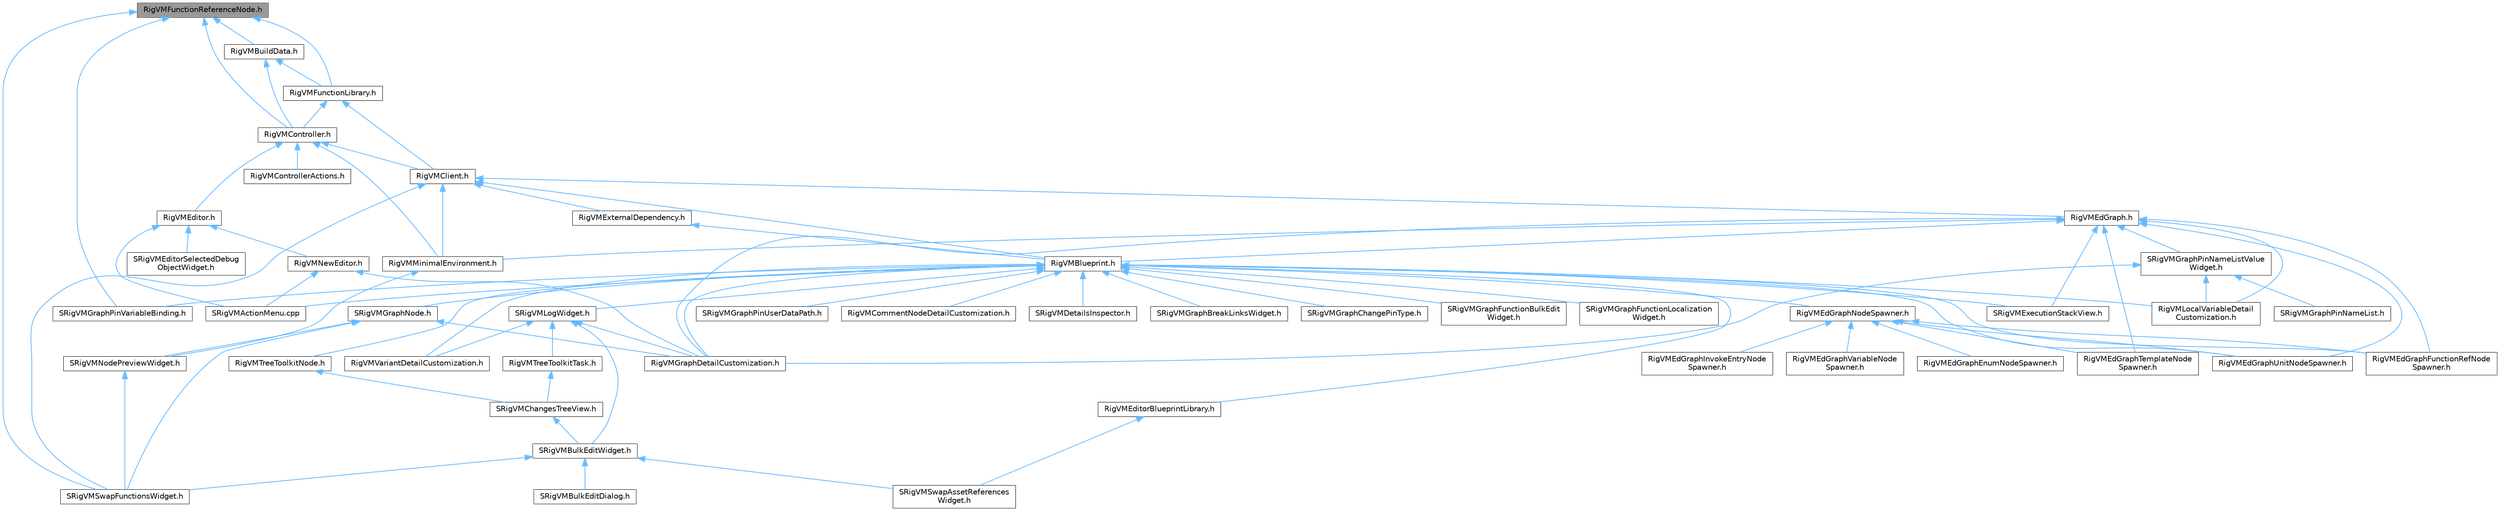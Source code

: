 digraph "RigVMFunctionReferenceNode.h"
{
 // INTERACTIVE_SVG=YES
 // LATEX_PDF_SIZE
  bgcolor="transparent";
  edge [fontname=Helvetica,fontsize=10,labelfontname=Helvetica,labelfontsize=10];
  node [fontname=Helvetica,fontsize=10,shape=box,height=0.2,width=0.4];
  Node1 [id="Node000001",label="RigVMFunctionReferenceNode.h",height=0.2,width=0.4,color="gray40", fillcolor="grey60", style="filled", fontcolor="black",tooltip=" "];
  Node1 -> Node2 [id="edge1_Node000001_Node000002",dir="back",color="steelblue1",style="solid",tooltip=" "];
  Node2 [id="Node000002",label="RigVMBuildData.h",height=0.2,width=0.4,color="grey40", fillcolor="white", style="filled",URL="$df/d5a/RigVMBuildData_8h.html",tooltip=" "];
  Node2 -> Node3 [id="edge2_Node000002_Node000003",dir="back",color="steelblue1",style="solid",tooltip=" "];
  Node3 [id="Node000003",label="RigVMController.h",height=0.2,width=0.4,color="grey40", fillcolor="white", style="filled",URL="$da/d1e/RigVMController_8h.html",tooltip=" "];
  Node3 -> Node4 [id="edge3_Node000003_Node000004",dir="back",color="steelblue1",style="solid",tooltip=" "];
  Node4 [id="Node000004",label="RigVMClient.h",height=0.2,width=0.4,color="grey40", fillcolor="white", style="filled",URL="$db/d93/RigVMClient_8h.html",tooltip=" "];
  Node4 -> Node5 [id="edge4_Node000004_Node000005",dir="back",color="steelblue1",style="solid",tooltip=" "];
  Node5 [id="Node000005",label="RigVMBlueprint.h",height=0.2,width=0.4,color="grey40", fillcolor="white", style="filled",URL="$df/d44/RigVMBlueprint_8h.html",tooltip=" "];
  Node5 -> Node6 [id="edge5_Node000005_Node000006",dir="back",color="steelblue1",style="solid",tooltip=" "];
  Node6 [id="Node000006",label="RigVMCommentNodeDetailCustomization.h",height=0.2,width=0.4,color="grey40", fillcolor="white", style="filled",URL="$de/ddb/RigVMCommentNodeDetailCustomization_8h.html",tooltip=" "];
  Node5 -> Node7 [id="edge6_Node000005_Node000007",dir="back",color="steelblue1",style="solid",tooltip=" "];
  Node7 [id="Node000007",label="RigVMEdGraphFunctionRefNode\lSpawner.h",height=0.2,width=0.4,color="grey40", fillcolor="white", style="filled",URL="$d3/d16/RigVMEdGraphFunctionRefNodeSpawner_8h.html",tooltip=" "];
  Node5 -> Node8 [id="edge7_Node000005_Node000008",dir="back",color="steelblue1",style="solid",tooltip=" "];
  Node8 [id="Node000008",label="RigVMEdGraphNodeSpawner.h",height=0.2,width=0.4,color="grey40", fillcolor="white", style="filled",URL="$d4/d8b/RigVMEdGraphNodeSpawner_8h.html",tooltip=" "];
  Node8 -> Node9 [id="edge8_Node000008_Node000009",dir="back",color="steelblue1",style="solid",tooltip=" "];
  Node9 [id="Node000009",label="RigVMEdGraphEnumNodeSpawner.h",height=0.2,width=0.4,color="grey40", fillcolor="white", style="filled",URL="$d3/dfd/RigVMEdGraphEnumNodeSpawner_8h.html",tooltip=" "];
  Node8 -> Node7 [id="edge9_Node000008_Node000007",dir="back",color="steelblue1",style="solid",tooltip=" "];
  Node8 -> Node10 [id="edge10_Node000008_Node000010",dir="back",color="steelblue1",style="solid",tooltip=" "];
  Node10 [id="Node000010",label="RigVMEdGraphInvokeEntryNode\lSpawner.h",height=0.2,width=0.4,color="grey40", fillcolor="white", style="filled",URL="$d9/de6/RigVMEdGraphInvokeEntryNodeSpawner_8h.html",tooltip=" "];
  Node8 -> Node11 [id="edge11_Node000008_Node000011",dir="back",color="steelblue1",style="solid",tooltip=" "];
  Node11 [id="Node000011",label="RigVMEdGraphTemplateNode\lSpawner.h",height=0.2,width=0.4,color="grey40", fillcolor="white", style="filled",URL="$d9/d6c/RigVMEdGraphTemplateNodeSpawner_8h.html",tooltip=" "];
  Node8 -> Node12 [id="edge12_Node000008_Node000012",dir="back",color="steelblue1",style="solid",tooltip=" "];
  Node12 [id="Node000012",label="RigVMEdGraphUnitNodeSpawner.h",height=0.2,width=0.4,color="grey40", fillcolor="white", style="filled",URL="$d3/d6b/RigVMEdGraphUnitNodeSpawner_8h.html",tooltip=" "];
  Node8 -> Node13 [id="edge13_Node000008_Node000013",dir="back",color="steelblue1",style="solid",tooltip=" "];
  Node13 [id="Node000013",label="RigVMEdGraphVariableNode\lSpawner.h",height=0.2,width=0.4,color="grey40", fillcolor="white", style="filled",URL="$d0/d83/RigVMEdGraphVariableNodeSpawner_8h.html",tooltip=" "];
  Node5 -> Node12 [id="edge14_Node000005_Node000012",dir="back",color="steelblue1",style="solid",tooltip=" "];
  Node5 -> Node14 [id="edge15_Node000005_Node000014",dir="back",color="steelblue1",style="solid",tooltip=" "];
  Node14 [id="Node000014",label="RigVMEditorBlueprintLibrary.h",height=0.2,width=0.4,color="grey40", fillcolor="white", style="filled",URL="$d9/d31/RigVMEditorBlueprintLibrary_8h.html",tooltip=" "];
  Node14 -> Node15 [id="edge16_Node000014_Node000015",dir="back",color="steelblue1",style="solid",tooltip=" "];
  Node15 [id="Node000015",label="SRigVMSwapAssetReferences\lWidget.h",height=0.2,width=0.4,color="grey40", fillcolor="white", style="filled",URL="$db/d3f/SRigVMSwapAssetReferencesWidget_8h.html",tooltip=" "];
  Node5 -> Node16 [id="edge17_Node000005_Node000016",dir="back",color="steelblue1",style="solid",tooltip=" "];
  Node16 [id="Node000016",label="RigVMGraphDetailCustomization.h",height=0.2,width=0.4,color="grey40", fillcolor="white", style="filled",URL="$da/d8c/RigVMGraphDetailCustomization_8h.html",tooltip=" "];
  Node5 -> Node17 [id="edge18_Node000005_Node000017",dir="back",color="steelblue1",style="solid",tooltip=" "];
  Node17 [id="Node000017",label="RigVMLocalVariableDetail\lCustomization.h",height=0.2,width=0.4,color="grey40", fillcolor="white", style="filled",URL="$de/de8/RigVMLocalVariableDetailCustomization_8h.html",tooltip=" "];
  Node5 -> Node18 [id="edge19_Node000005_Node000018",dir="back",color="steelblue1",style="solid",tooltip=" "];
  Node18 [id="Node000018",label="RigVMTreeToolkitNode.h",height=0.2,width=0.4,color="grey40", fillcolor="white", style="filled",URL="$dc/d84/RigVMTreeToolkitNode_8h.html",tooltip=" "];
  Node18 -> Node19 [id="edge20_Node000018_Node000019",dir="back",color="steelblue1",style="solid",tooltip=" "];
  Node19 [id="Node000019",label="SRigVMChangesTreeView.h",height=0.2,width=0.4,color="grey40", fillcolor="white", style="filled",URL="$dd/d83/SRigVMChangesTreeView_8h.html",tooltip=" "];
  Node19 -> Node20 [id="edge21_Node000019_Node000020",dir="back",color="steelblue1",style="solid",tooltip=" "];
  Node20 [id="Node000020",label="SRigVMBulkEditWidget.h",height=0.2,width=0.4,color="grey40", fillcolor="white", style="filled",URL="$d7/dab/SRigVMBulkEditWidget_8h.html",tooltip=" "];
  Node20 -> Node21 [id="edge22_Node000020_Node000021",dir="back",color="steelblue1",style="solid",tooltip=" "];
  Node21 [id="Node000021",label="SRigVMBulkEditDialog.h",height=0.2,width=0.4,color="grey40", fillcolor="white", style="filled",URL="$dd/d89/SRigVMBulkEditDialog_8h.html",tooltip=" "];
  Node20 -> Node15 [id="edge23_Node000020_Node000015",dir="back",color="steelblue1",style="solid",tooltip=" "];
  Node20 -> Node22 [id="edge24_Node000020_Node000022",dir="back",color="steelblue1",style="solid",tooltip=" "];
  Node22 [id="Node000022",label="SRigVMSwapFunctionsWidget.h",height=0.2,width=0.4,color="grey40", fillcolor="white", style="filled",URL="$d0/da2/SRigVMSwapFunctionsWidget_8h.html",tooltip=" "];
  Node5 -> Node23 [id="edge25_Node000005_Node000023",dir="back",color="steelblue1",style="solid",tooltip=" "];
  Node23 [id="Node000023",label="RigVMVariantDetailCustomization.h",height=0.2,width=0.4,color="grey40", fillcolor="white", style="filled",URL="$d2/db8/RigVMVariantDetailCustomization_8h.html",tooltip=" "];
  Node5 -> Node24 [id="edge26_Node000005_Node000024",dir="back",color="steelblue1",style="solid",tooltip=" "];
  Node24 [id="Node000024",label="SRigVMActionMenu.cpp",height=0.2,width=0.4,color="grey40", fillcolor="white", style="filled",URL="$dc/d4c/SRigVMActionMenu_8cpp.html",tooltip=" "];
  Node5 -> Node25 [id="edge27_Node000005_Node000025",dir="back",color="steelblue1",style="solid",tooltip=" "];
  Node25 [id="Node000025",label="SRigVMDetailsInspector.h",height=0.2,width=0.4,color="grey40", fillcolor="white", style="filled",URL="$df/dfb/SRigVMDetailsInspector_8h.html",tooltip=" "];
  Node5 -> Node26 [id="edge28_Node000005_Node000026",dir="back",color="steelblue1",style="solid",tooltip=" "];
  Node26 [id="Node000026",label="SRigVMExecutionStackView.h",height=0.2,width=0.4,color="grey40", fillcolor="white", style="filled",URL="$d9/d2b/SRigVMExecutionStackView_8h.html",tooltip=" "];
  Node5 -> Node27 [id="edge29_Node000005_Node000027",dir="back",color="steelblue1",style="solid",tooltip=" "];
  Node27 [id="Node000027",label="SRigVMGraphBreakLinksWidget.h",height=0.2,width=0.4,color="grey40", fillcolor="white", style="filled",URL="$d8/d4a/SRigVMGraphBreakLinksWidget_8h.html",tooltip=" "];
  Node5 -> Node28 [id="edge30_Node000005_Node000028",dir="back",color="steelblue1",style="solid",tooltip=" "];
  Node28 [id="Node000028",label="SRigVMGraphChangePinType.h",height=0.2,width=0.4,color="grey40", fillcolor="white", style="filled",URL="$d4/da7/SRigVMGraphChangePinType_8h.html",tooltip=" "];
  Node5 -> Node29 [id="edge31_Node000005_Node000029",dir="back",color="steelblue1",style="solid",tooltip=" "];
  Node29 [id="Node000029",label="SRigVMGraphFunctionBulkEdit\lWidget.h",height=0.2,width=0.4,color="grey40", fillcolor="white", style="filled",URL="$db/dbf/SRigVMGraphFunctionBulkEditWidget_8h.html",tooltip=" "];
  Node5 -> Node30 [id="edge32_Node000005_Node000030",dir="back",color="steelblue1",style="solid",tooltip=" "];
  Node30 [id="Node000030",label="SRigVMGraphFunctionLocalization\lWidget.h",height=0.2,width=0.4,color="grey40", fillcolor="white", style="filled",URL="$dd/d59/SRigVMGraphFunctionLocalizationWidget_8h.html",tooltip=" "];
  Node5 -> Node31 [id="edge33_Node000005_Node000031",dir="back",color="steelblue1",style="solid",tooltip=" "];
  Node31 [id="Node000031",label="SRigVMGraphNode.h",height=0.2,width=0.4,color="grey40", fillcolor="white", style="filled",URL="$d0/d1e/SRigVMGraphNode_8h.html",tooltip=" "];
  Node31 -> Node16 [id="edge34_Node000031_Node000016",dir="back",color="steelblue1",style="solid",tooltip=" "];
  Node31 -> Node32 [id="edge35_Node000031_Node000032",dir="back",color="steelblue1",style="solid",tooltip=" "];
  Node32 [id="Node000032",label="SRigVMNodePreviewWidget.h",height=0.2,width=0.4,color="grey40", fillcolor="white", style="filled",URL="$d5/d72/SRigVMNodePreviewWidget_8h.html",tooltip=" "];
  Node32 -> Node22 [id="edge36_Node000032_Node000022",dir="back",color="steelblue1",style="solid",tooltip=" "];
  Node31 -> Node22 [id="edge37_Node000031_Node000022",dir="back",color="steelblue1",style="solid",tooltip=" "];
  Node5 -> Node33 [id="edge38_Node000005_Node000033",dir="back",color="steelblue1",style="solid",tooltip=" "];
  Node33 [id="Node000033",label="SRigVMGraphPinUserDataPath.h",height=0.2,width=0.4,color="grey40", fillcolor="white", style="filled",URL="$d5/d31/SRigVMGraphPinUserDataPath_8h.html",tooltip=" "];
  Node5 -> Node34 [id="edge39_Node000005_Node000034",dir="back",color="steelblue1",style="solid",tooltip=" "];
  Node34 [id="Node000034",label="SRigVMGraphPinVariableBinding.h",height=0.2,width=0.4,color="grey40", fillcolor="white", style="filled",URL="$db/dca/SRigVMGraphPinVariableBinding_8h.html",tooltip=" "];
  Node5 -> Node35 [id="edge40_Node000005_Node000035",dir="back",color="steelblue1",style="solid",tooltip=" "];
  Node35 [id="Node000035",label="SRigVMLogWidget.h",height=0.2,width=0.4,color="grey40", fillcolor="white", style="filled",URL="$d9/dab/SRigVMLogWidget_8h.html",tooltip=" "];
  Node35 -> Node16 [id="edge41_Node000035_Node000016",dir="back",color="steelblue1",style="solid",tooltip=" "];
  Node35 -> Node36 [id="edge42_Node000035_Node000036",dir="back",color="steelblue1",style="solid",tooltip=" "];
  Node36 [id="Node000036",label="RigVMTreeToolkitTask.h",height=0.2,width=0.4,color="grey40", fillcolor="white", style="filled",URL="$d1/dd5/RigVMTreeToolkitTask_8h.html",tooltip=" "];
  Node36 -> Node19 [id="edge43_Node000036_Node000019",dir="back",color="steelblue1",style="solid",tooltip=" "];
  Node35 -> Node23 [id="edge44_Node000035_Node000023",dir="back",color="steelblue1",style="solid",tooltip=" "];
  Node35 -> Node20 [id="edge45_Node000035_Node000020",dir="back",color="steelblue1",style="solid",tooltip=" "];
  Node4 -> Node37 [id="edge46_Node000004_Node000037",dir="back",color="steelblue1",style="solid",tooltip=" "];
  Node37 [id="Node000037",label="RigVMEdGraph.h",height=0.2,width=0.4,color="grey40", fillcolor="white", style="filled",URL="$d9/d8c/RigVMEdGraph_8h.html",tooltip=" "];
  Node37 -> Node5 [id="edge47_Node000037_Node000005",dir="back",color="steelblue1",style="solid",tooltip=" "];
  Node37 -> Node7 [id="edge48_Node000037_Node000007",dir="back",color="steelblue1",style="solid",tooltip=" "];
  Node37 -> Node11 [id="edge49_Node000037_Node000011",dir="back",color="steelblue1",style="solid",tooltip=" "];
  Node37 -> Node12 [id="edge50_Node000037_Node000012",dir="back",color="steelblue1",style="solid",tooltip=" "];
  Node37 -> Node16 [id="edge51_Node000037_Node000016",dir="back",color="steelblue1",style="solid",tooltip=" "];
  Node37 -> Node17 [id="edge52_Node000037_Node000017",dir="back",color="steelblue1",style="solid",tooltip=" "];
  Node37 -> Node38 [id="edge53_Node000037_Node000038",dir="back",color="steelblue1",style="solid",tooltip=" "];
  Node38 [id="Node000038",label="RigVMMinimalEnvironment.h",height=0.2,width=0.4,color="grey40", fillcolor="white", style="filled",URL="$d4/d4a/RigVMMinimalEnvironment_8h.html",tooltip=" "];
  Node38 -> Node32 [id="edge54_Node000038_Node000032",dir="back",color="steelblue1",style="solid",tooltip=" "];
  Node37 -> Node26 [id="edge55_Node000037_Node000026",dir="back",color="steelblue1",style="solid",tooltip=" "];
  Node37 -> Node39 [id="edge56_Node000037_Node000039",dir="back",color="steelblue1",style="solid",tooltip=" "];
  Node39 [id="Node000039",label="SRigVMGraphPinNameListValue\lWidget.h",height=0.2,width=0.4,color="grey40", fillcolor="white", style="filled",URL="$dc/dac/SRigVMGraphPinNameListValueWidget_8h.html",tooltip=" "];
  Node39 -> Node16 [id="edge57_Node000039_Node000016",dir="back",color="steelblue1",style="solid",tooltip=" "];
  Node39 -> Node17 [id="edge58_Node000039_Node000017",dir="back",color="steelblue1",style="solid",tooltip=" "];
  Node39 -> Node40 [id="edge59_Node000039_Node000040",dir="back",color="steelblue1",style="solid",tooltip=" "];
  Node40 [id="Node000040",label="SRigVMGraphPinNameList.h",height=0.2,width=0.4,color="grey40", fillcolor="white", style="filled",URL="$d7/dfc/SRigVMGraphPinNameList_8h.html",tooltip=" "];
  Node4 -> Node41 [id="edge60_Node000004_Node000041",dir="back",color="steelblue1",style="solid",tooltip=" "];
  Node41 [id="Node000041",label="RigVMExternalDependency.h",height=0.2,width=0.4,color="grey40", fillcolor="white", style="filled",URL="$d2/d83/RigVMExternalDependency_8h.html",tooltip=" "];
  Node41 -> Node5 [id="edge61_Node000041_Node000005",dir="back",color="steelblue1",style="solid",tooltip=" "];
  Node4 -> Node38 [id="edge62_Node000004_Node000038",dir="back",color="steelblue1",style="solid",tooltip=" "];
  Node4 -> Node22 [id="edge63_Node000004_Node000022",dir="back",color="steelblue1",style="solid",tooltip=" "];
  Node3 -> Node42 [id="edge64_Node000003_Node000042",dir="back",color="steelblue1",style="solid",tooltip=" "];
  Node42 [id="Node000042",label="RigVMControllerActions.h",height=0.2,width=0.4,color="grey40", fillcolor="white", style="filled",URL="$d3/dc4/RigVMControllerActions_8h.html",tooltip=" "];
  Node3 -> Node43 [id="edge65_Node000003_Node000043",dir="back",color="steelblue1",style="solid",tooltip=" "];
  Node43 [id="Node000043",label="RigVMEditor.h",height=0.2,width=0.4,color="grey40", fillcolor="white", style="filled",URL="$d3/d13/RigVMEditor_8h.html",tooltip=" "];
  Node43 -> Node44 [id="edge66_Node000043_Node000044",dir="back",color="steelblue1",style="solid",tooltip=" "];
  Node44 [id="Node000044",label="RigVMNewEditor.h",height=0.2,width=0.4,color="grey40", fillcolor="white", style="filled",URL="$df/dd1/RigVMNewEditor_8h.html",tooltip=" "];
  Node44 -> Node16 [id="edge67_Node000044_Node000016",dir="back",color="steelblue1",style="solid",tooltip=" "];
  Node44 -> Node24 [id="edge68_Node000044_Node000024",dir="back",color="steelblue1",style="solid",tooltip=" "];
  Node43 -> Node24 [id="edge69_Node000043_Node000024",dir="back",color="steelblue1",style="solid",tooltip=" "];
  Node43 -> Node45 [id="edge70_Node000043_Node000045",dir="back",color="steelblue1",style="solid",tooltip=" "];
  Node45 [id="Node000045",label="SRigVMEditorSelectedDebug\lObjectWidget.h",height=0.2,width=0.4,color="grey40", fillcolor="white", style="filled",URL="$d9/dcd/SRigVMEditorSelectedDebugObjectWidget_8h.html",tooltip=" "];
  Node3 -> Node38 [id="edge71_Node000003_Node000038",dir="back",color="steelblue1",style="solid",tooltip=" "];
  Node2 -> Node46 [id="edge72_Node000002_Node000046",dir="back",color="steelblue1",style="solid",tooltip=" "];
  Node46 [id="Node000046",label="RigVMFunctionLibrary.h",height=0.2,width=0.4,color="grey40", fillcolor="white", style="filled",URL="$da/d39/RigVMFunctionLibrary_8h.html",tooltip=" "];
  Node46 -> Node4 [id="edge73_Node000046_Node000004",dir="back",color="steelblue1",style="solid",tooltip=" "];
  Node46 -> Node3 [id="edge74_Node000046_Node000003",dir="back",color="steelblue1",style="solid",tooltip=" "];
  Node1 -> Node3 [id="edge75_Node000001_Node000003",dir="back",color="steelblue1",style="solid",tooltip=" "];
  Node1 -> Node46 [id="edge76_Node000001_Node000046",dir="back",color="steelblue1",style="solid",tooltip=" "];
  Node1 -> Node34 [id="edge77_Node000001_Node000034",dir="back",color="steelblue1",style="solid",tooltip=" "];
  Node1 -> Node22 [id="edge78_Node000001_Node000022",dir="back",color="steelblue1",style="solid",tooltip=" "];
}
